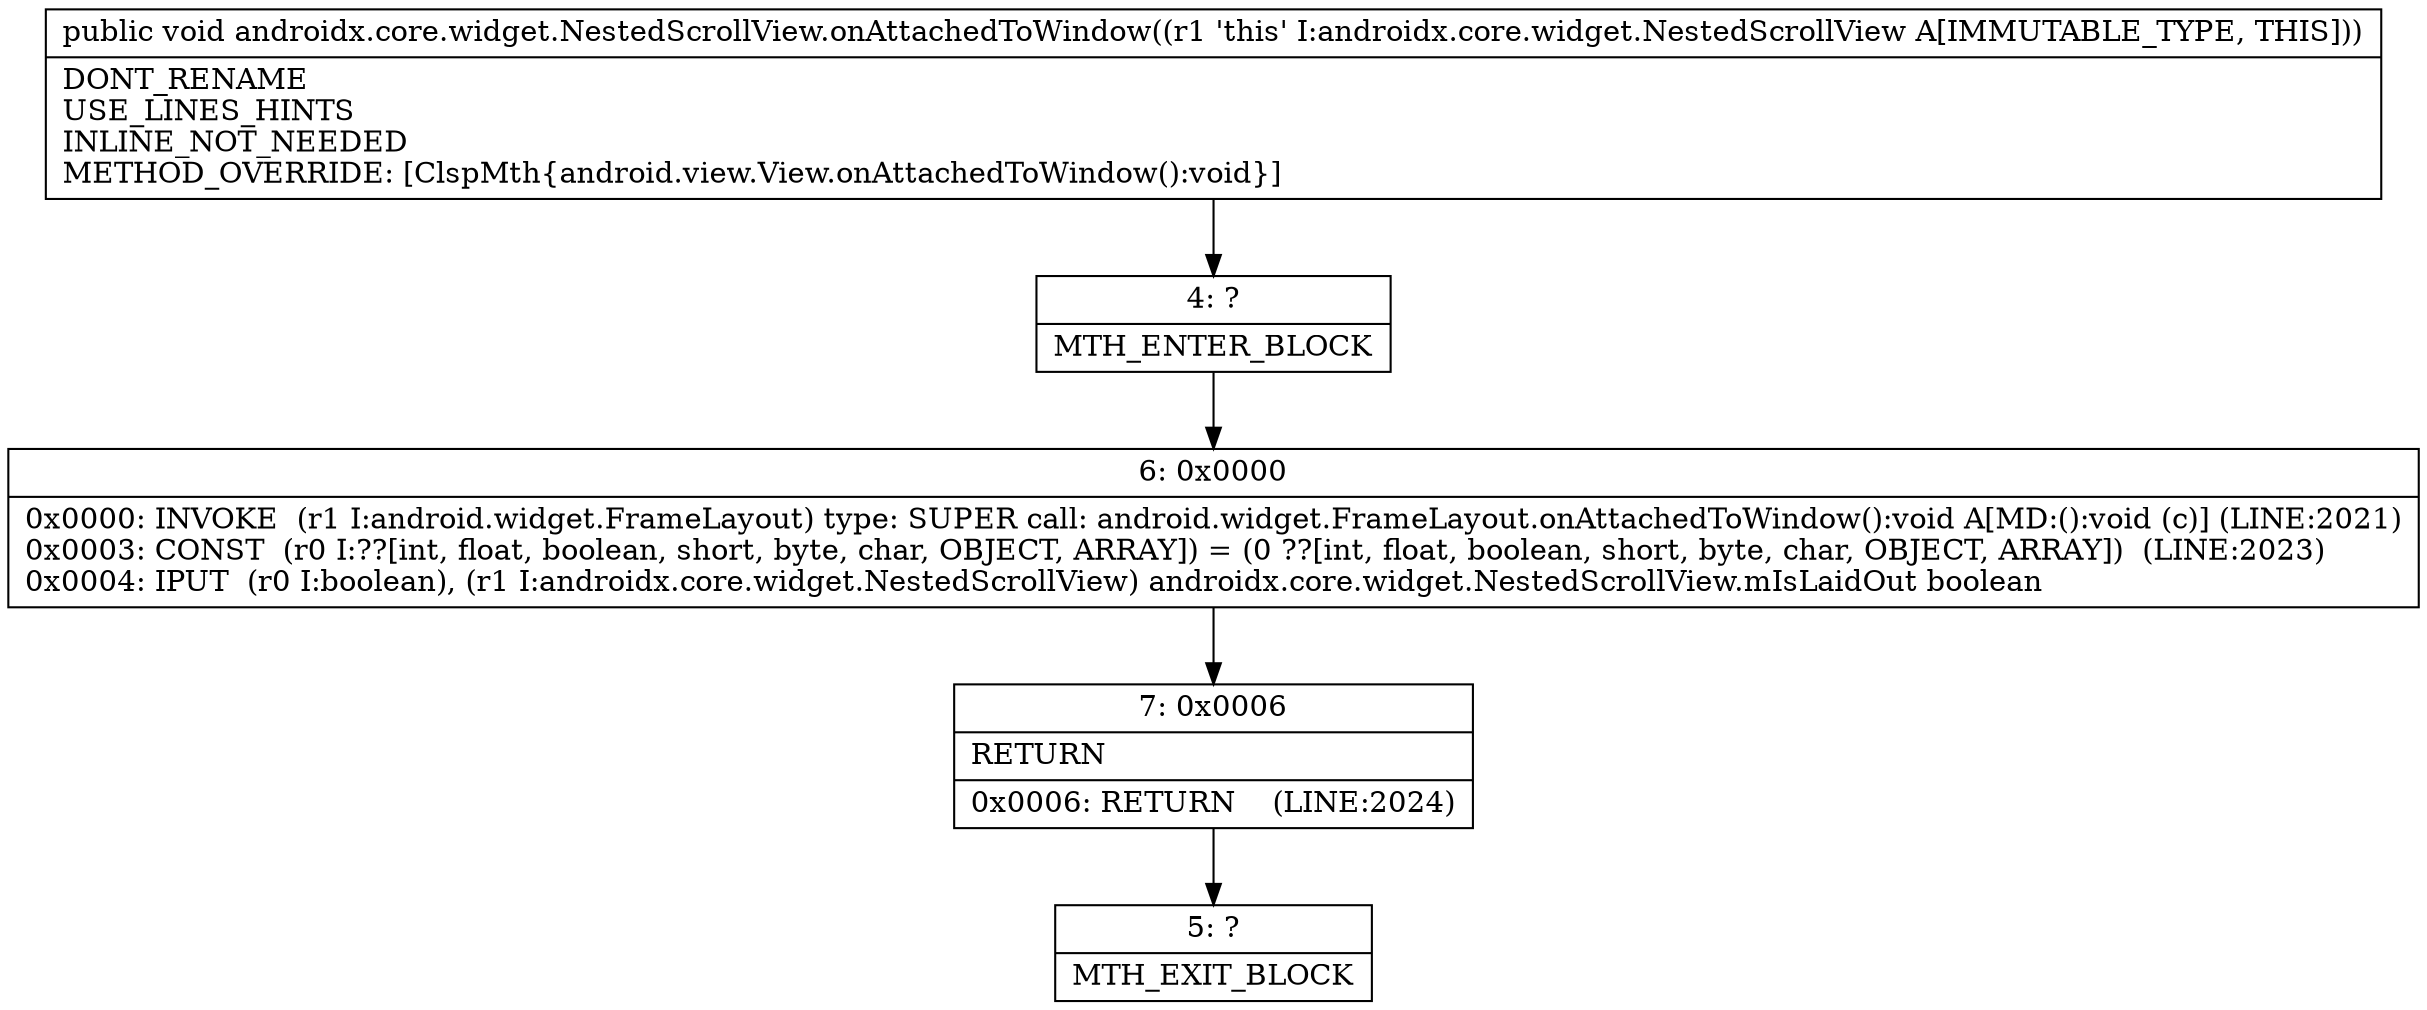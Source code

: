 digraph "CFG forandroidx.core.widget.NestedScrollView.onAttachedToWindow()V" {
Node_4 [shape=record,label="{4\:\ ?|MTH_ENTER_BLOCK\l}"];
Node_6 [shape=record,label="{6\:\ 0x0000|0x0000: INVOKE  (r1 I:android.widget.FrameLayout) type: SUPER call: android.widget.FrameLayout.onAttachedToWindow():void A[MD:():void (c)] (LINE:2021)\l0x0003: CONST  (r0 I:??[int, float, boolean, short, byte, char, OBJECT, ARRAY]) = (0 ??[int, float, boolean, short, byte, char, OBJECT, ARRAY])  (LINE:2023)\l0x0004: IPUT  (r0 I:boolean), (r1 I:androidx.core.widget.NestedScrollView) androidx.core.widget.NestedScrollView.mIsLaidOut boolean \l}"];
Node_7 [shape=record,label="{7\:\ 0x0006|RETURN\l|0x0006: RETURN    (LINE:2024)\l}"];
Node_5 [shape=record,label="{5\:\ ?|MTH_EXIT_BLOCK\l}"];
MethodNode[shape=record,label="{public void androidx.core.widget.NestedScrollView.onAttachedToWindow((r1 'this' I:androidx.core.widget.NestedScrollView A[IMMUTABLE_TYPE, THIS]))  | DONT_RENAME\lUSE_LINES_HINTS\lINLINE_NOT_NEEDED\lMETHOD_OVERRIDE: [ClspMth\{android.view.View.onAttachedToWindow():void\}]\l}"];
MethodNode -> Node_4;Node_4 -> Node_6;
Node_6 -> Node_7;
Node_7 -> Node_5;
}

